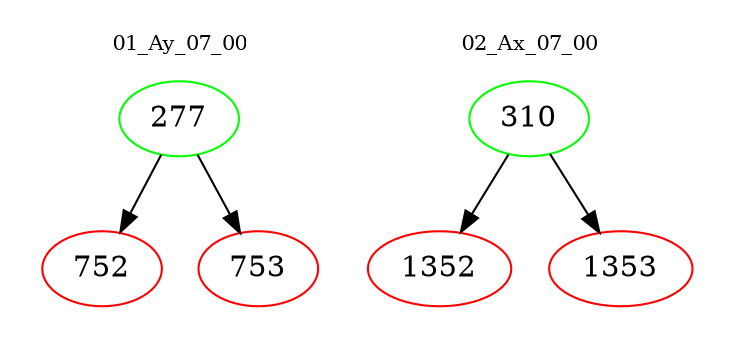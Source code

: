 digraph{
subgraph cluster_0 {
color = white
label = "01_Ay_07_00";
fontsize=10;
T0_277 [label="277", color="green"]
T0_277 -> T0_752 [color="black"]
T0_752 [label="752", color="red"]
T0_277 -> T0_753 [color="black"]
T0_753 [label="753", color="red"]
}
subgraph cluster_1 {
color = white
label = "02_Ax_07_00";
fontsize=10;
T1_310 [label="310", color="green"]
T1_310 -> T1_1352 [color="black"]
T1_1352 [label="1352", color="red"]
T1_310 -> T1_1353 [color="black"]
T1_1353 [label="1353", color="red"]
}
}
